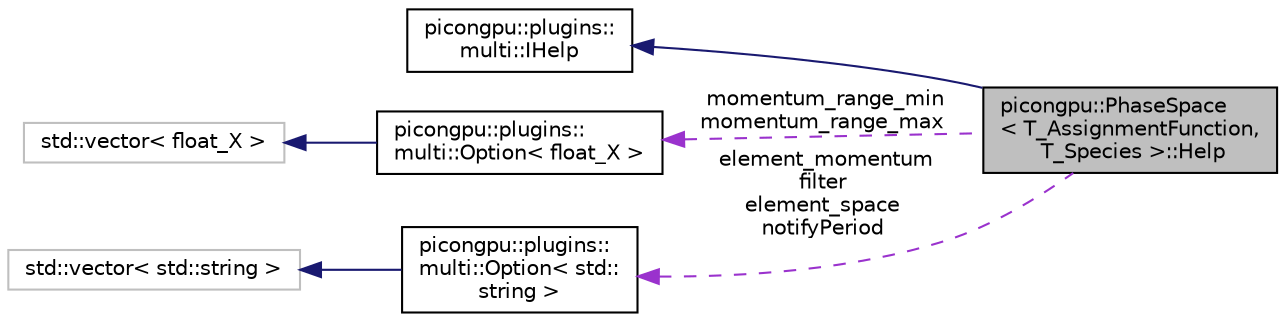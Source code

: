 digraph "picongpu::PhaseSpace&lt; T_AssignmentFunction, T_Species &gt;::Help"
{
 // LATEX_PDF_SIZE
  edge [fontname="Helvetica",fontsize="10",labelfontname="Helvetica",labelfontsize="10"];
  node [fontname="Helvetica",fontsize="10",shape=record];
  rankdir="LR";
  Node1 [label="picongpu::PhaseSpace\l\< T_AssignmentFunction,\l T_Species \>::Help",height=0.2,width=0.4,color="black", fillcolor="grey75", style="filled", fontcolor="black",tooltip=" "];
  Node2 -> Node1 [dir="back",color="midnightblue",fontsize="10",style="solid",fontname="Helvetica"];
  Node2 [label="picongpu::plugins::\lmulti::IHelp",height=0.2,width=0.4,color="black", fillcolor="white", style="filled",URL="$structpicongpu_1_1plugins_1_1multi_1_1_i_help.html",tooltip="Interface to expose a help of a plugin."];
  Node3 -> Node1 [dir="back",color="darkorchid3",fontsize="10",style="dashed",label=" momentum_range_min\nmomentum_range_max" ,fontname="Helvetica"];
  Node3 [label="picongpu::plugins::\lmulti::Option\< float_X \>",height=0.2,width=0.4,color="black", fillcolor="white", style="filled",URL="$structpicongpu_1_1plugins_1_1multi_1_1_option.html",tooltip=" "];
  Node4 -> Node3 [dir="back",color="midnightblue",fontsize="10",style="solid",fontname="Helvetica"];
  Node4 [label="std::vector\< float_X \>",height=0.2,width=0.4,color="grey75", fillcolor="white", style="filled",tooltip=" "];
  Node5 -> Node1 [dir="back",color="darkorchid3",fontsize="10",style="dashed",label=" element_momentum\nfilter\nelement_space\nnotifyPeriod" ,fontname="Helvetica"];
  Node5 [label="picongpu::plugins::\lmulti::Option\< std::\lstring \>",height=0.2,width=0.4,color="black", fillcolor="white", style="filled",URL="$structpicongpu_1_1plugins_1_1multi_1_1_option.html",tooltip=" "];
  Node6 -> Node5 [dir="back",color="midnightblue",fontsize="10",style="solid",fontname="Helvetica"];
  Node6 [label="std::vector\< std::string \>",height=0.2,width=0.4,color="grey75", fillcolor="white", style="filled",tooltip=" "];
}
